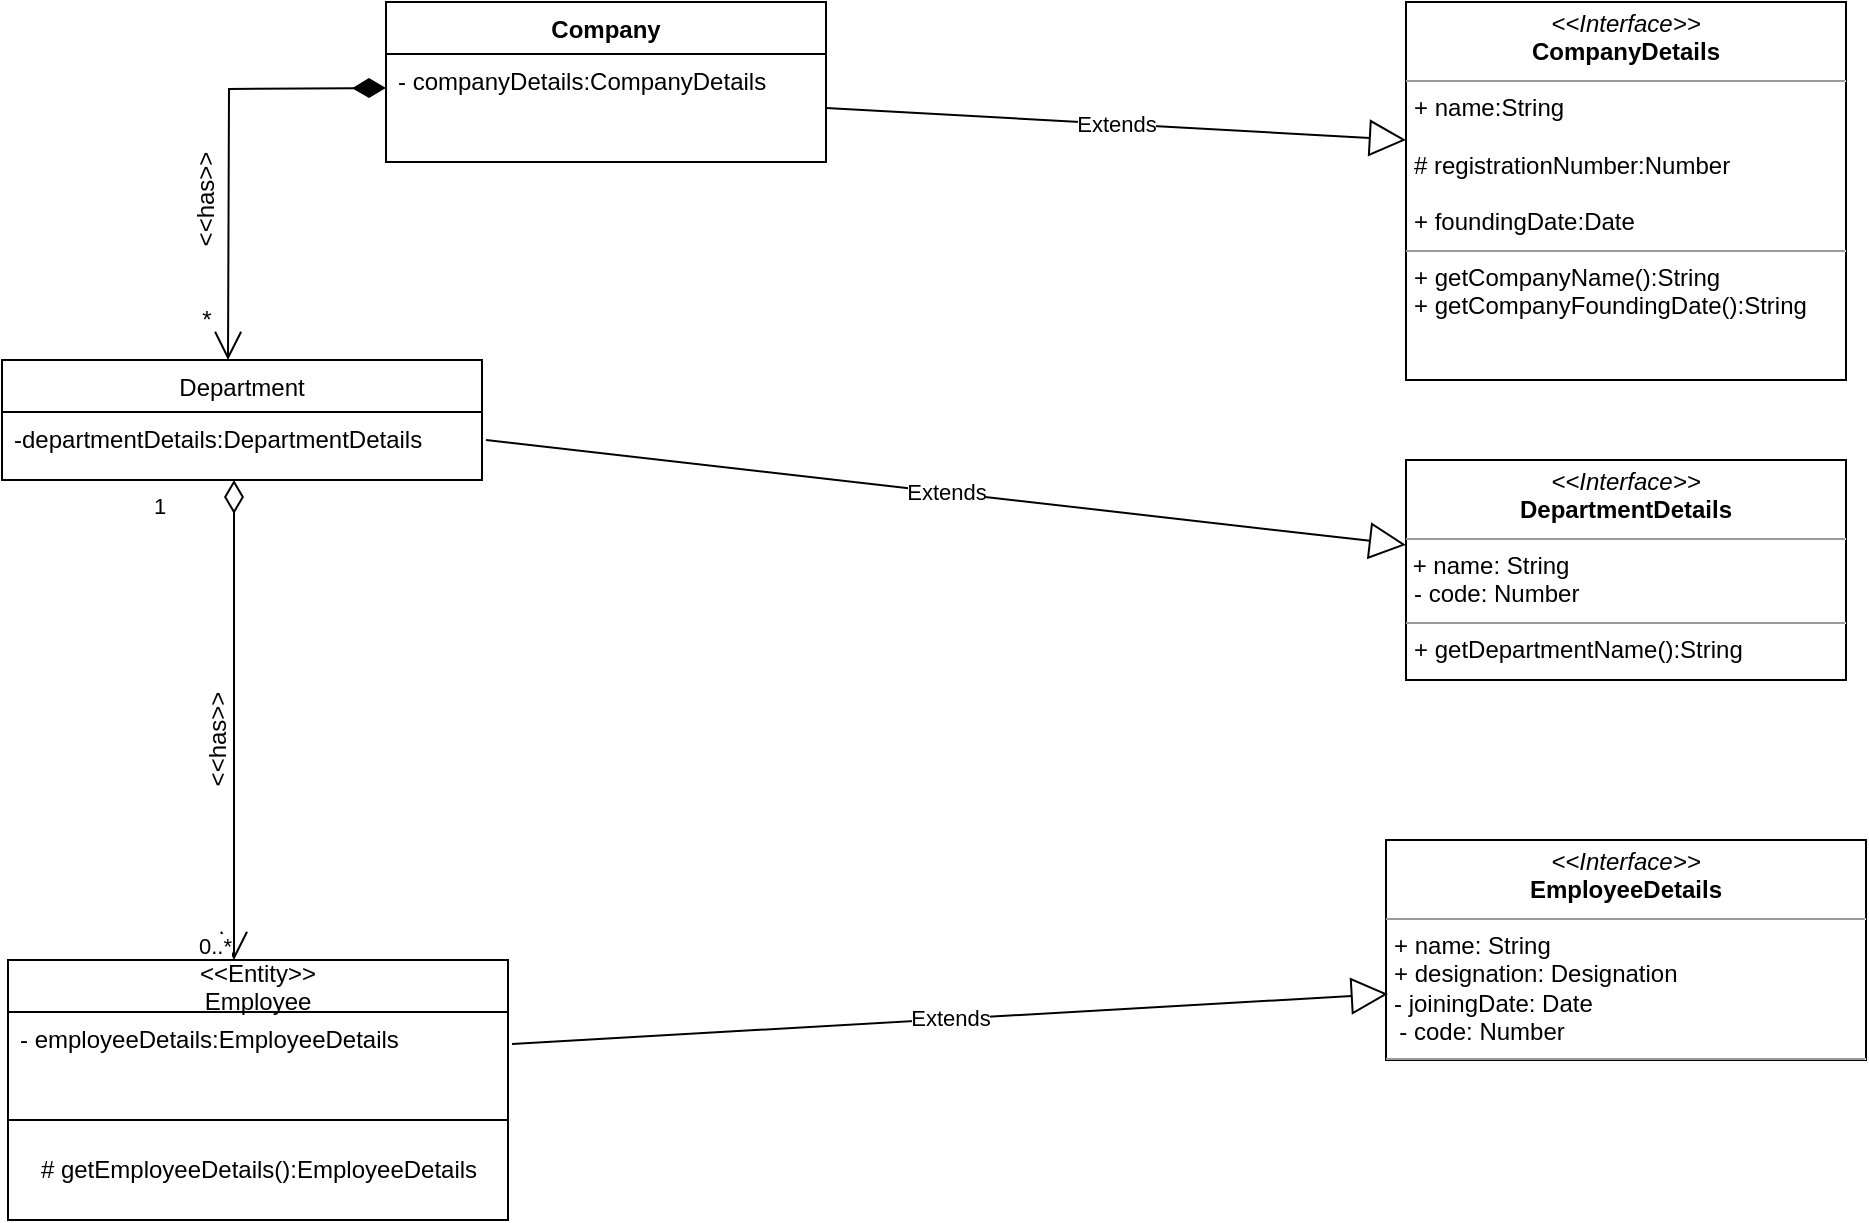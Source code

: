 <mxfile version="16.1.2" type="github">
  <diagram id="62DpDufi0AiV2cNl2U4P" name="Page-1">
    <mxGraphModel dx="1422" dy="794" grid="1" gridSize="10" guides="1" tooltips="1" connect="1" arrows="1" fold="1" page="1" pageScale="1" pageWidth="850" pageHeight="1100" math="0" shadow="0">
      <root>
        <mxCell id="0" />
        <mxCell id="1" parent="0" />
        <mxCell id="4awNCWXmjsOxldeB0e2U-2" value="Company" style="swimlane;fontStyle=1;align=center;verticalAlign=top;childLayout=stackLayout;horizontal=1;startSize=26;horizontalStack=0;resizeParent=1;resizeParentMax=0;resizeLast=0;collapsible=1;marginBottom=0;" parent="1" vertex="1">
          <mxGeometry x="310" y="41" width="220" height="80" as="geometry" />
        </mxCell>
        <mxCell id="4awNCWXmjsOxldeB0e2U-3" value="- companyDetails:CompanyDetails&#xa;&#xa;" style="text;strokeColor=none;fillColor=none;align=left;verticalAlign=top;spacingLeft=4;spacingRight=4;overflow=hidden;rotatable=0;points=[[0,0.5],[1,0.5]];portConstraint=eastwest;" parent="4awNCWXmjsOxldeB0e2U-2" vertex="1">
          <mxGeometry y="26" width="220" height="54" as="geometry" />
        </mxCell>
        <mxCell id="4awNCWXmjsOxldeB0e2U-6" value="" style="endArrow=open;html=1;endSize=12;startArrow=diamondThin;startSize=14;startFill=1;edgeStyle=orthogonalEdgeStyle;align=left;verticalAlign=bottom;rounded=0;" parent="1" edge="1">
          <mxGeometry x="-1" y="3" relative="1" as="geometry">
            <mxPoint x="310" y="84" as="sourcePoint" />
            <mxPoint x="231" y="220" as="targetPoint" />
          </mxGeometry>
        </mxCell>
        <mxCell id="4awNCWXmjsOxldeB0e2U-7" value="*" style="text;html=1;align=center;verticalAlign=middle;resizable=0;points=[];autosize=1;strokeColor=none;fillColor=none;" parent="1" vertex="1">
          <mxGeometry x="210" y="190" width="20" height="20" as="geometry" />
        </mxCell>
        <mxCell id="4awNCWXmjsOxldeB0e2U-9" value="&amp;lt;&amp;lt;has&amp;gt;&amp;gt;" style="text;html=1;align=center;verticalAlign=middle;resizable=0;points=[];autosize=1;strokeColor=none;fillColor=none;rotation=270;" parent="1" vertex="1">
          <mxGeometry x="190" y="130" width="60" height="20" as="geometry" />
        </mxCell>
        <mxCell id="4awNCWXmjsOxldeB0e2U-10" value="Department" style="swimlane;fontStyle=0;childLayout=stackLayout;horizontal=1;startSize=26;fillColor=none;horizontalStack=0;resizeParent=1;resizeParentMax=0;resizeLast=0;collapsible=1;marginBottom=0;" parent="1" vertex="1">
          <mxGeometry x="118" y="220" width="240" height="60" as="geometry" />
        </mxCell>
        <mxCell id="4awNCWXmjsOxldeB0e2U-11" value="-departmentDetails:DepartmentDetails" style="text;strokeColor=none;fillColor=none;align=left;verticalAlign=top;spacingLeft=4;spacingRight=4;overflow=hidden;rotatable=0;points=[[0,0.5],[1,0.5]];portConstraint=eastwest;" parent="4awNCWXmjsOxldeB0e2U-10" vertex="1">
          <mxGeometry y="26" width="240" height="34" as="geometry" />
        </mxCell>
        <mxCell id="4awNCWXmjsOxldeB0e2U-16" value="" style="endArrow=open;html=1;endSize=12;startArrow=diamondThin;startSize=14;startFill=0;edgeStyle=orthogonalEdgeStyle;rounded=0;" parent="1" edge="1">
          <mxGeometry y="22" relative="1" as="geometry">
            <mxPoint x="234" y="280" as="sourcePoint" />
            <mxPoint x="234" y="520" as="targetPoint" />
            <Array as="points">
              <mxPoint x="234" y="410" />
              <mxPoint x="234" y="410" />
            </Array>
            <mxPoint as="offset" />
          </mxGeometry>
        </mxCell>
        <mxCell id="4awNCWXmjsOxldeB0e2U-17" value="1" style="edgeLabel;resizable=0;html=1;align=left;verticalAlign=top;" parent="4awNCWXmjsOxldeB0e2U-16" connectable="0" vertex="1">
          <mxGeometry x="-1" relative="1" as="geometry">
            <mxPoint x="-42" as="offset" />
          </mxGeometry>
        </mxCell>
        <mxCell id="4awNCWXmjsOxldeB0e2U-18" value="0..*" style="edgeLabel;resizable=0;html=1;align=right;verticalAlign=top;" parent="4awNCWXmjsOxldeB0e2U-16" connectable="0" vertex="1">
          <mxGeometry x="1" relative="1" as="geometry">
            <mxPoint x="-1" y="-20" as="offset" />
          </mxGeometry>
        </mxCell>
        <mxCell id="4awNCWXmjsOxldeB0e2U-19" value="&amp;lt;&amp;lt;has&amp;gt;&amp;gt;" style="text;html=1;align=center;verticalAlign=middle;resizable=0;points=[];autosize=1;strokeColor=none;fillColor=none;rotation=270;" parent="1" vertex="1">
          <mxGeometry x="196" y="400" width="60" height="20" as="geometry" />
        </mxCell>
        <mxCell id="4awNCWXmjsOxldeB0e2U-20" value="&lt;&lt;Entity&gt;&gt;&#xa;Employee" style="swimlane;fontStyle=0;childLayout=stackLayout;horizontal=1;startSize=26;fillColor=none;horizontalStack=0;resizeParent=1;resizeParentMax=0;resizeLast=0;collapsible=1;marginBottom=0;" parent="1" vertex="1">
          <mxGeometry x="121" y="520" width="250" height="130" as="geometry" />
        </mxCell>
        <mxCell id="4awNCWXmjsOxldeB0e2U-21" value="- employeeDetails:EmployeeDetails" style="text;strokeColor=none;fillColor=none;align=left;verticalAlign=top;spacingLeft=4;spacingRight=4;overflow=hidden;rotatable=0;points=[[0,0.5],[1,0.5]];portConstraint=eastwest;" parent="4awNCWXmjsOxldeB0e2U-20" vertex="1">
          <mxGeometry y="26" width="250" height="54" as="geometry" />
        </mxCell>
        <mxCell id="GT0aHtH8q_KS2yNtfh6Y-10" value="&lt;span style=&quot;text-align: left&quot;&gt;# getEmployeeDetails():EmployeeDetails&lt;/span&gt;" style="html=1;" vertex="1" parent="4awNCWXmjsOxldeB0e2U-20">
          <mxGeometry y="80" width="250" height="50" as="geometry" />
        </mxCell>
        <mxCell id="GT0aHtH8q_KS2yNtfh6Y-1" value="&lt;p style=&quot;margin: 0px ; margin-top: 4px ; text-align: center&quot;&gt;&lt;i&gt;&amp;lt;&amp;lt;Interface&amp;gt;&amp;gt;&lt;/i&gt;&lt;br&gt;&lt;b&gt;CompanyDetails&lt;/b&gt;&lt;/p&gt;&lt;hr size=&quot;1&quot;&gt;&lt;p style=&quot;margin: 0px ; margin-left: 4px&quot;&gt;+ name:String&lt;br style=&quot;padding: 0px ; margin: 0px&quot;&gt;&lt;br style=&quot;padding: 0px ; margin: 0px&quot;&gt;# registrationNumber:Number&lt;br style=&quot;padding: 0px ; margin: 0px&quot;&gt;&lt;br style=&quot;padding: 0px ; margin: 0px&quot;&gt;+ foundingDate:Date&lt;br&gt;&lt;/p&gt;&lt;hr size=&quot;1&quot;&gt;&lt;p style=&quot;margin: 0px ; margin-left: 4px&quot;&gt;+ getCompanyName():String&lt;/p&gt;&lt;p style=&quot;margin: 0px ; margin-left: 4px&quot;&gt;+ getCompanyFoundingDate():String&lt;/p&gt;&lt;p style=&quot;margin: 0px ; margin-left: 4px&quot;&gt;&lt;br&gt;&lt;/p&gt;" style="verticalAlign=top;align=left;overflow=fill;fontSize=12;fontFamily=Helvetica;html=1;" vertex="1" parent="1">
          <mxGeometry x="820" y="41" width="220" height="189" as="geometry" />
        </mxCell>
        <mxCell id="GT0aHtH8q_KS2yNtfh6Y-4" value="Extends" style="endArrow=block;endSize=16;endFill=0;html=1;rounded=0;exitX=1;exitY=0.5;exitDx=0;exitDy=0;" edge="1" parent="1" source="4awNCWXmjsOxldeB0e2U-3">
          <mxGeometry width="160" relative="1" as="geometry">
            <mxPoint x="660" y="110" as="sourcePoint" />
            <mxPoint x="820" y="110" as="targetPoint" />
          </mxGeometry>
        </mxCell>
        <mxCell id="GT0aHtH8q_KS2yNtfh6Y-5" value="Extends" style="endArrow=block;endSize=16;endFill=0;html=1;rounded=0;" edge="1" parent="1" target="GT0aHtH8q_KS2yNtfh6Y-6">
          <mxGeometry width="160" relative="1" as="geometry">
            <mxPoint x="360" y="260" as="sourcePoint" />
            <mxPoint x="800" y="300" as="targetPoint" />
          </mxGeometry>
        </mxCell>
        <mxCell id="GT0aHtH8q_KS2yNtfh6Y-6" value="&lt;p style=&quot;margin: 0px ; margin-top: 4px ; text-align: center&quot;&gt;&lt;i&gt;&amp;lt;&amp;lt;Interface&amp;gt;&amp;gt;&lt;/i&gt;&lt;br&gt;&lt;b&gt;DepartmentDetails&lt;/b&gt;&lt;/p&gt;&lt;hr size=&quot;1&quot;&gt;&amp;nbsp;+ name: String&lt;p style=&quot;margin: 0px ; margin-left: 4px&quot;&gt;- code: Number&lt;br&gt;&lt;/p&gt;&lt;hr size=&quot;1&quot;&gt;&lt;p style=&quot;margin: 0px ; margin-left: 4px&quot;&gt;+ getDepartmentName():String&lt;br&gt;&amp;nbsp;&lt;/p&gt;" style="verticalAlign=top;align=left;overflow=fill;fontSize=12;fontFamily=Helvetica;html=1;" vertex="1" parent="1">
          <mxGeometry x="820" y="270" width="220" height="110" as="geometry" />
        </mxCell>
        <mxCell id="GT0aHtH8q_KS2yNtfh6Y-7" value="&lt;p style=&quot;margin: 0px ; margin-top: 4px ; text-align: center&quot;&gt;&lt;i&gt;&amp;lt;&amp;lt;Interface&amp;gt;&amp;gt;&lt;/i&gt;&lt;br&gt;&lt;b&gt;EmployeeDetails&lt;/b&gt;&lt;/p&gt;&lt;hr size=&quot;1&quot;&gt;&lt;p style=&quot;margin: 0px ; margin-left: 4px&quot;&gt;+ name: String&lt;br&gt;+ designation: Designation&lt;br&gt;&lt;/p&gt;&lt;p style=&quot;margin: 0px ; margin-left: 4px&quot;&gt;- joiningDate: Date&lt;/p&gt;&lt;div style=&quot;padding: 0px ; margin: 0px&quot;&gt;&amp;nbsp; - code: Number&lt;br style=&quot;padding: 0px ; margin: 0px&quot;&gt;&lt;/div&gt;&lt;hr size=&quot;1&quot;&gt;&lt;p style=&quot;margin: 0px ; margin-left: 4px&quot;&gt;&lt;br&gt;&lt;/p&gt;" style="verticalAlign=top;align=left;overflow=fill;fontSize=12;fontFamily=Helvetica;html=1;" vertex="1" parent="1">
          <mxGeometry x="810" y="460" width="240" height="110" as="geometry" />
        </mxCell>
        <mxCell id="GT0aHtH8q_KS2yNtfh6Y-8" value="Extends" style="endArrow=block;endSize=16;endFill=0;html=1;rounded=0;entryX=0.004;entryY=0.7;entryDx=0;entryDy=0;entryPerimeter=0;exitX=1.008;exitY=0.296;exitDx=0;exitDy=0;exitPerimeter=0;" edge="1" parent="1" source="4awNCWXmjsOxldeB0e2U-21" target="GT0aHtH8q_KS2yNtfh6Y-7">
          <mxGeometry width="160" relative="1" as="geometry">
            <mxPoint x="361" y="550" as="sourcePoint" />
            <mxPoint x="521" y="550" as="targetPoint" />
          </mxGeometry>
        </mxCell>
      </root>
    </mxGraphModel>
  </diagram>
</mxfile>
